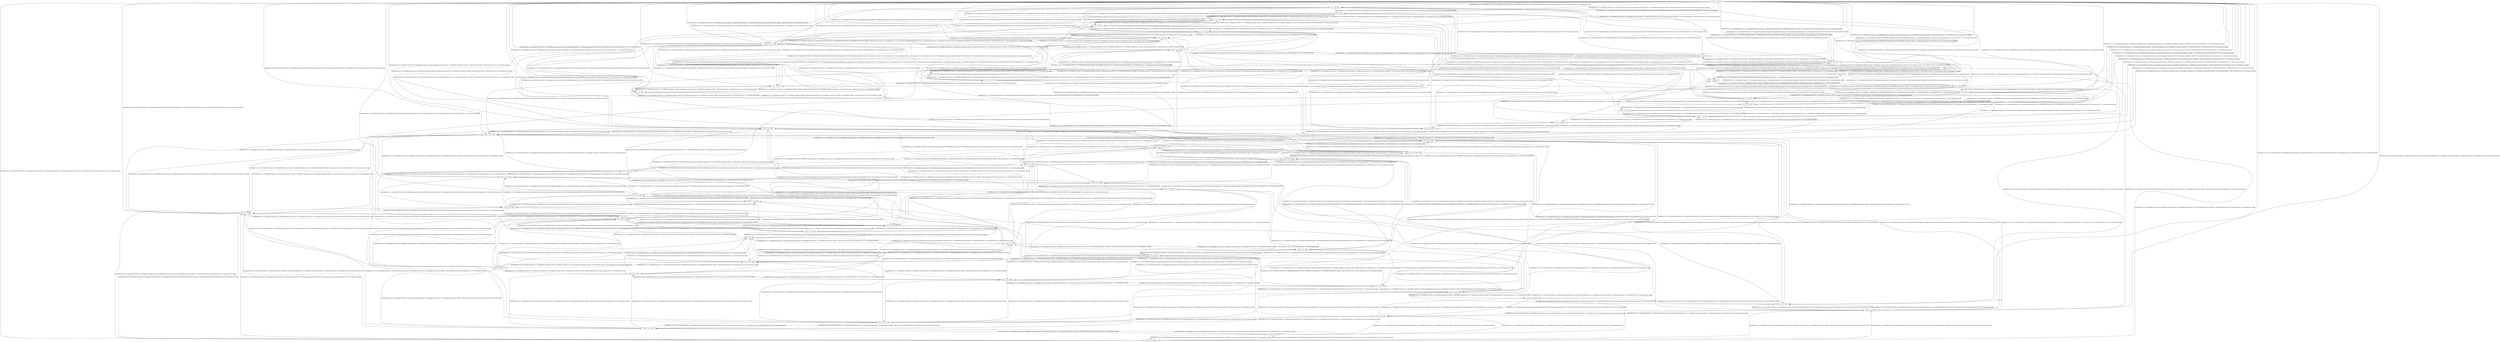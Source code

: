 digraph G {
	s0 [label="0: 36, 1, acc=<[]>"]
	s1 [label="1: 0, 1, acc=<[]>"]
	s2 [label="2: 1, 1, acc=<[]>"]
	s3 [label="3: 2, 1, acc=<[]>"]
	s4 [label="4: 3, 1, acc=<[]>"]
	s5 [label="5: 4, 1, acc=<[]>"]
	s6 [label="6: 5, 1, acc=<[]>"]
	s7 [label="7: 6, 1, acc=<[]>"]
	s8 [label="8: 7, 1, acc=<[]>"]
	s9 [label="9: 8, 1, acc=<[]>"]
	s10 [label="10: 9, 1, acc=<[]>"]
	s11 [label="11: 10, 1, acc=<[]>"]
	s12 [label="12: 11, 1, acc=<[]>"]
	s13 [label="13: 12, 1, acc=<[]>"]
	s14 [label="14: 13, 0, acc=<[0]>"]
	s15 [label="15: 14, 1, acc=<[]>"]
	s16 [label="16: 15, 0, acc=<[0]>"]
	s17 [label="17: 16, 1, acc=<[]>"]
	s18 [label="18: 17, 0, acc=<[0]>"]
	s19 [label="19: 18, 1, acc=<[]>"]
	s20 [label="20: 19, 1, acc=<[]>"]
	s21 [label="21: 20, 0, acc=<[0]>"]
	s22 [label="22: 21, 1, acc=<[]>"]
	s23 [label="23: 22, 1, acc=<[]>"]
	s24 [label="24: 23, 1, acc=<[]>"]
	s25 [label="25: 24, 0, acc=<[0]>"]
	s26 [label="26: 25, 1, acc=<[]>"]
	s27 [label="27: 26, 0, acc=<[0]>"]
	s28 [label="28: 27, 1, acc=<[]>"]
	s29 [label="29: 28, 1, acc=<[]>"]
	s30 [label="30: 29, 1, acc=<[]>"]
	s31 [label="31: 30, 1, acc=<[]>"]
	s32 [label="32: 31, 1, acc=<[]>"]
	s33 [label="33: 32, 0, acc=<[0]>"]
	s34 [label="34: 33, 1, acc=<[]>"]
	s35 [label="35: 34, 0, acc=<[0]>"]
	s36 [label="36: 35, 0, acc=<[0]>"]
	s53 [label="53: 16, 0, acc=<[0]>"]
	s54 [label="54: 29, 0, acc=<[0]>"]
	s63 [label="63: 18, 0, acc=<[0]>"]
	s42 [label="42: 28, 0, acc=<[0]>"]
	s50 [label="50: 31, 0, acc=<[0]>"]
	s61 [label="61: 4, 0, acc=<[0]>"]
	s40 [label="40: 30, 0, acc=<[0]>"]
	s52 [label="52: 33, 0, acc=<[0]>"]
	s62 [label="62: 10, 0, acc=<[0]>"]
	s38 [label="38: 11, 0, acc=<[0]>"]
	s55 [label="55: 6, 0, acc=<[0]>"]
	s48 [label="48: 7, 0, acc=<[0]>"]
	s60 [label="60: 9, 0, acc=<[0]>"]
	s46 [label="46: 1, 0, acc=<[0]>"]
	s59 [label="59: 3, 0, acc=<[0]>"]
	s44 [label="44: 27, 0, acc=<[0]>"]
	s58 [label="58: 22, 0, acc=<[0]>"]
	s43 [label="43: 21, 0, acc=<[0]>"]
	s57 [label="57: 5, 0, acc=<[0]>"]
	s41 [label="41: 19, 0, acc=<[0]>"]
	s56 [label="56: 0, 0, acc=<[0]>"]
	s39 [label="39: 2, 0, acc=<[0]>"]
	s45 [label="45: 23, 0, acc=<[0]>"]
	s49 [label="49: 14, 0, acc=<[0]>"]
	s37 [label="37: 8, 0, acc=<[0]>"]
	s47 [label="47: 25, 0, acc=<[0]>"]
	s51 [label="51: 12, 0, acc=<[0]>"]
	s0 -> s1 [label="!MeetingRoom.AC.on & !MeetingRoom.Window.on & !MeetingRoom.temperature.high & !MeetingRoom.temperature.low & MeetingRoom.temperature.middle & !Outer.temperature.high & !Outer.temperature.low & Outer.temperature.middle"]
	s0 -> s2 [label="MeetingRoom.AC.on & !MeetingRoom.Window.on & !MeetingRoom.temperature.high & MeetingRoom.temperature.low & !MeetingRoom.temperature.middle & !Outer.temperature.high & !Outer.temperature.low & Outer.temperature.middle"]
	s0 -> s3 [label="!MeetingRoom.AC.on & MeetingRoom.Window.on & !MeetingRoom.temperature.high & !MeetingRoom.temperature.low & MeetingRoom.temperature.middle & !Outer.temperature.high & !Outer.temperature.low & Outer.temperature.middle"]
	s0 -> s4 [label="!MeetingRoom.AC.on & !MeetingRoom.Window.on & !MeetingRoom.temperature.high & MeetingRoom.temperature.low & !MeetingRoom.temperature.middle & !Outer.temperature.high & !Outer.temperature.low & Outer.temperature.middle"]
	s0 -> s5 [label="!MeetingRoom.AC.on & !MeetingRoom.Window.on & MeetingRoom.temperature.high & !MeetingRoom.temperature.low & !MeetingRoom.temperature.middle & !Outer.temperature.high & !Outer.temperature.low & Outer.temperature.middle"]
	s0 -> s6 [label="!MeetingRoom.AC.on & !MeetingRoom.Window.on & !MeetingRoom.temperature.high & !MeetingRoom.temperature.low & MeetingRoom.temperature.middle & !Outer.temperature.high & Outer.temperature.low & !Outer.temperature.middle"]
	s0 -> s7 [label="!MeetingRoom.AC.on & !MeetingRoom.Window.on & !MeetingRoom.temperature.high & !MeetingRoom.temperature.low & MeetingRoom.temperature.middle & Outer.temperature.high & !Outer.temperature.low & !Outer.temperature.middle"]
	s0 -> s8 [label="MeetingRoom.AC.on & !MeetingRoom.Window.on & !MeetingRoom.temperature.high & MeetingRoom.temperature.low & !MeetingRoom.temperature.middle & Outer.temperature.high & !Outer.temperature.low & !Outer.temperature.middle"]
	s0 -> s9 [label="!MeetingRoom.AC.on & MeetingRoom.Window.on & !MeetingRoom.temperature.high & !MeetingRoom.temperature.low & MeetingRoom.temperature.middle & Outer.temperature.high & !Outer.temperature.low & !Outer.temperature.middle"]
	s0 -> s10 [label="!MeetingRoom.AC.on & !MeetingRoom.Window.on & !MeetingRoom.temperature.high & MeetingRoom.temperature.low & !MeetingRoom.temperature.middle & Outer.temperature.high & !Outer.temperature.low & !Outer.temperature.middle"]
	s0 -> s11 [label="!MeetingRoom.AC.on & !MeetingRoom.Window.on & MeetingRoom.temperature.high & !MeetingRoom.temperature.low & !MeetingRoom.temperature.middle & Outer.temperature.high & !Outer.temperature.low & !Outer.temperature.middle"]
	s0 -> s12 [label="MeetingRoom.AC.on & !MeetingRoom.Window.on & !MeetingRoom.temperature.high & !MeetingRoom.temperature.low & MeetingRoom.temperature.middle & Outer.temperature.high & !Outer.temperature.low & !Outer.temperature.middle"]
	s0 -> s13 [label="!MeetingRoom.AC.on & MeetingRoom.Window.on & MeetingRoom.temperature.high & !MeetingRoom.temperature.low & !MeetingRoom.temperature.middle & Outer.temperature.high & !Outer.temperature.low & !Outer.temperature.middle"]
	s0 -> s14 [label="MeetingRoom.AC.on & MeetingRoom.Window.on & !MeetingRoom.temperature.high & !MeetingRoom.temperature.low & MeetingRoom.temperature.middle & Outer.temperature.high & !Outer.temperature.low & !Outer.temperature.middle"]
	s0 -> s15 [label="!MeetingRoom.AC.on & MeetingRoom.Window.on & MeetingRoom.temperature.high & !MeetingRoom.temperature.low & !MeetingRoom.temperature.middle & !Outer.temperature.high & !Outer.temperature.low & Outer.temperature.middle"]
	s0 -> s16 [label="MeetingRoom.AC.on & MeetingRoom.Window.on & !MeetingRoom.temperature.high & !MeetingRoom.temperature.low & MeetingRoom.temperature.middle & !Outer.temperature.high & !Outer.temperature.low & Outer.temperature.middle"]
	s0 -> s17 [label="!MeetingRoom.AC.on & MeetingRoom.Window.on & MeetingRoom.temperature.high & !MeetingRoom.temperature.low & !MeetingRoom.temperature.middle & !Outer.temperature.high & Outer.temperature.low & !Outer.temperature.middle"]
	s0 -> s18 [label="MeetingRoom.AC.on & MeetingRoom.Window.on & !MeetingRoom.temperature.high & !MeetingRoom.temperature.low & MeetingRoom.temperature.middle & !Outer.temperature.high & Outer.temperature.low & !Outer.temperature.middle"]
	s0 -> s19 [label="!MeetingRoom.AC.on & !MeetingRoom.Window.on & MeetingRoom.temperature.high & !MeetingRoom.temperature.low & !MeetingRoom.temperature.middle & !Outer.temperature.high & Outer.temperature.low & !Outer.temperature.middle"]
	s0 -> s20 [label="!MeetingRoom.AC.on & MeetingRoom.Window.on & !MeetingRoom.temperature.high & !MeetingRoom.temperature.low & MeetingRoom.temperature.middle & !Outer.temperature.high & Outer.temperature.low & !Outer.temperature.middle"]
	s0 -> s21 [label="MeetingRoom.AC.on & MeetingRoom.Window.on & !MeetingRoom.temperature.high & MeetingRoom.temperature.low & !MeetingRoom.temperature.middle & !Outer.temperature.high & Outer.temperature.low & !Outer.temperature.middle"]
	s0 -> s22 [label="!MeetingRoom.AC.on & MeetingRoom.Window.on & !MeetingRoom.temperature.high & MeetingRoom.temperature.low & !MeetingRoom.temperature.middle & !Outer.temperature.high & Outer.temperature.low & !Outer.temperature.middle"]
	s0 -> s23 [label="!MeetingRoom.AC.on & !MeetingRoom.Window.on & !MeetingRoom.temperature.high & MeetingRoom.temperature.low & !MeetingRoom.temperature.middle & !Outer.temperature.high & Outer.temperature.low & !Outer.temperature.middle"]
	s0 -> s24 [label="!MeetingRoom.AC.on & MeetingRoom.Window.on & !MeetingRoom.temperature.high & MeetingRoom.temperature.low & !MeetingRoom.temperature.middle & !Outer.temperature.high & !Outer.temperature.low & Outer.temperature.middle"]
	s0 -> s25 [label="MeetingRoom.AC.on & MeetingRoom.Window.on & !MeetingRoom.temperature.high & MeetingRoom.temperature.low & !MeetingRoom.temperature.middle & !Outer.temperature.high & !Outer.temperature.low & Outer.temperature.middle"]
	s0 -> s26 [label="!MeetingRoom.AC.on & MeetingRoom.Window.on & !MeetingRoom.temperature.high & MeetingRoom.temperature.low & !MeetingRoom.temperature.middle & Outer.temperature.high & !Outer.temperature.low & !Outer.temperature.middle"]
	s0 -> s27 [label="MeetingRoom.AC.on & MeetingRoom.Window.on & !MeetingRoom.temperature.high & MeetingRoom.temperature.low & !MeetingRoom.temperature.middle & Outer.temperature.high & !Outer.temperature.low & !Outer.temperature.middle"]
	s0 -> s28 [label="MeetingRoom.AC.on & !MeetingRoom.Window.on & !MeetingRoom.temperature.high & MeetingRoom.temperature.low & !MeetingRoom.temperature.middle & !Outer.temperature.high & Outer.temperature.low & !Outer.temperature.middle"]
	s0 -> s29 [label="MeetingRoom.AC.on & !MeetingRoom.Window.on & !MeetingRoom.temperature.high & !MeetingRoom.temperature.low & MeetingRoom.temperature.middle & !Outer.temperature.high & Outer.temperature.low & !Outer.temperature.middle"]
	s0 -> s30 [label="MeetingRoom.AC.on & !MeetingRoom.Window.on & MeetingRoom.temperature.high & !MeetingRoom.temperature.low & !MeetingRoom.temperature.middle & !Outer.temperature.high & Outer.temperature.low & !Outer.temperature.middle"]
	s0 -> s31 [label="MeetingRoom.AC.on & !MeetingRoom.Window.on & !MeetingRoom.temperature.high & !MeetingRoom.temperature.low & MeetingRoom.temperature.middle & !Outer.temperature.high & !Outer.temperature.low & Outer.temperature.middle"]
	s0 -> s32 [label="MeetingRoom.AC.on & !MeetingRoom.Window.on & MeetingRoom.temperature.high & !MeetingRoom.temperature.low & !MeetingRoom.temperature.middle & !Outer.temperature.high & !Outer.temperature.low & Outer.temperature.middle"]
	s0 -> s33 [label="MeetingRoom.AC.on & MeetingRoom.Window.on & MeetingRoom.temperature.high & !MeetingRoom.temperature.low & !MeetingRoom.temperature.middle & !Outer.temperature.high & !Outer.temperature.low & Outer.temperature.middle"]
	s0 -> s34 [label="MeetingRoom.AC.on & !MeetingRoom.Window.on & MeetingRoom.temperature.high & !MeetingRoom.temperature.low & !MeetingRoom.temperature.middle & Outer.temperature.high & !Outer.temperature.low & !Outer.temperature.middle"]
	s0 -> s35 [label="MeetingRoom.AC.on & MeetingRoom.Window.on & MeetingRoom.temperature.high & !MeetingRoom.temperature.low & !MeetingRoom.temperature.middle & Outer.temperature.high & !Outer.temperature.low & !Outer.temperature.middle"]
	s0 -> s36 [label="MeetingRoom.AC.on & MeetingRoom.Window.on & MeetingRoom.temperature.high & !MeetingRoom.temperature.low & !MeetingRoom.temperature.middle & !Outer.temperature.high & Outer.temperature.low & !Outer.temperature.middle"]
	s36 -> s53 [label="!MeetingRoom.AC.on & MeetingRoom.Window.on & MeetingRoom.temperature.high & !MeetingRoom.temperature.low & !MeetingRoom.temperature.middle & !Outer.temperature.high & Outer.temperature.low & !Outer.temperature.middle"]
	s36 -> s54 [label="MeetingRoom.AC.on & !MeetingRoom.Window.on & MeetingRoom.temperature.high & !MeetingRoom.temperature.low & !MeetingRoom.temperature.middle & !Outer.temperature.high & Outer.temperature.low & !Outer.temperature.middle"]
	s36 -> s18 [label="MeetingRoom.AC.on & MeetingRoom.Window.on & !MeetingRoom.temperature.high & !MeetingRoom.temperature.low & MeetingRoom.temperature.middle & !Outer.temperature.high & Outer.temperature.low & !Outer.temperature.middle"]
	s36 -> s33 [label="MeetingRoom.AC.on & MeetingRoom.Window.on & MeetingRoom.temperature.high & !MeetingRoom.temperature.low & !MeetingRoom.temperature.middle & !Outer.temperature.high & !Outer.temperature.low & Outer.temperature.middle"]
	s54 -> s63 [label="!MeetingRoom.AC.on & !MeetingRoom.Window.on & MeetingRoom.temperature.high & !MeetingRoom.temperature.low & !MeetingRoom.temperature.middle & !Outer.temperature.high & Outer.temperature.low & !Outer.temperature.middle"]
	s54 -> s36 [label="MeetingRoom.AC.on & MeetingRoom.Window.on & MeetingRoom.temperature.high & !MeetingRoom.temperature.low & !MeetingRoom.temperature.middle & !Outer.temperature.high & Outer.temperature.low & !Outer.temperature.middle"]
	s54 -> s42 [label="MeetingRoom.AC.on & !MeetingRoom.Window.on & !MeetingRoom.temperature.high & !MeetingRoom.temperature.low & MeetingRoom.temperature.middle & !Outer.temperature.high & Outer.temperature.low & !Outer.temperature.middle"]
	s54 -> s50 [label="MeetingRoom.AC.on & !MeetingRoom.Window.on & MeetingRoom.temperature.high & !MeetingRoom.temperature.low & !MeetingRoom.temperature.middle & !Outer.temperature.high & !Outer.temperature.low & Outer.temperature.middle"]
	s50 -> s61 [label="!MeetingRoom.AC.on & !MeetingRoom.Window.on & MeetingRoom.temperature.high & !MeetingRoom.temperature.low & !MeetingRoom.temperature.middle & !Outer.temperature.high & !Outer.temperature.low & Outer.temperature.middle"]
	s50 -> s33 [label="MeetingRoom.AC.on & MeetingRoom.Window.on & MeetingRoom.temperature.high & !MeetingRoom.temperature.low & !MeetingRoom.temperature.middle & !Outer.temperature.high & !Outer.temperature.low & Outer.temperature.middle"]
	s50 -> s40 [label="MeetingRoom.AC.on & !MeetingRoom.Window.on & !MeetingRoom.temperature.high & !MeetingRoom.temperature.low & MeetingRoom.temperature.middle & !Outer.temperature.high & !Outer.temperature.low & Outer.temperature.middle"]
	s50 -> s54 [label="MeetingRoom.AC.on & !MeetingRoom.Window.on & MeetingRoom.temperature.high & !MeetingRoom.temperature.low & !MeetingRoom.temperature.middle & !Outer.temperature.high & Outer.temperature.low & !Outer.temperature.middle"]
	s50 -> s52 [label="MeetingRoom.AC.on & !MeetingRoom.Window.on & MeetingRoom.temperature.high & !MeetingRoom.temperature.low & !MeetingRoom.temperature.middle & Outer.temperature.high & !Outer.temperature.low & !Outer.temperature.middle"]
	s52 -> s62 [label="!MeetingRoom.AC.on & !MeetingRoom.Window.on & MeetingRoom.temperature.high & !MeetingRoom.temperature.low & !MeetingRoom.temperature.middle & Outer.temperature.high & !Outer.temperature.low & !Outer.temperature.middle"]
	s52 -> s35 [label="MeetingRoom.AC.on & MeetingRoom.Window.on & MeetingRoom.temperature.high & !MeetingRoom.temperature.low & !MeetingRoom.temperature.middle & Outer.temperature.high & !Outer.temperature.low & !Outer.temperature.middle"]
	s52 -> s38 [label="MeetingRoom.AC.on & !MeetingRoom.Window.on & !MeetingRoom.temperature.high & !MeetingRoom.temperature.low & MeetingRoom.temperature.middle & Outer.temperature.high & !Outer.temperature.low & !Outer.temperature.middle"]
	s52 -> s50 [label="MeetingRoom.AC.on & !MeetingRoom.Window.on & MeetingRoom.temperature.high & !MeetingRoom.temperature.low & !MeetingRoom.temperature.middle & !Outer.temperature.high & !Outer.temperature.low & Outer.temperature.middle"]
	s38 -> s55 [label="!MeetingRoom.AC.on & !MeetingRoom.Window.on & !MeetingRoom.temperature.high & !MeetingRoom.temperature.low & MeetingRoom.temperature.middle & Outer.temperature.high & !Outer.temperature.low & !Outer.temperature.middle"]
	s38 -> s14 [label="MeetingRoom.AC.on & MeetingRoom.Window.on & !MeetingRoom.temperature.high & !MeetingRoom.temperature.low & MeetingRoom.temperature.middle & Outer.temperature.high & !Outer.temperature.low & !Outer.temperature.middle"]
	s38 -> s48 [label="MeetingRoom.AC.on & !MeetingRoom.Window.on & !MeetingRoom.temperature.high & MeetingRoom.temperature.low & !MeetingRoom.temperature.middle & Outer.temperature.high & !Outer.temperature.low & !Outer.temperature.middle"]
	s38 -> s52 [label="MeetingRoom.AC.on & !MeetingRoom.Window.on & MeetingRoom.temperature.high & !MeetingRoom.temperature.low & !MeetingRoom.temperature.middle & Outer.temperature.high & !Outer.temperature.low & !Outer.temperature.middle"]
	s38 -> s40 [label="MeetingRoom.AC.on & !MeetingRoom.Window.on & !MeetingRoom.temperature.high & !MeetingRoom.temperature.low & MeetingRoom.temperature.middle & !Outer.temperature.high & !Outer.temperature.low & Outer.temperature.middle"]
	s48 -> s60 [label="!MeetingRoom.AC.on & !MeetingRoom.Window.on & !MeetingRoom.temperature.high & MeetingRoom.temperature.low & !MeetingRoom.temperature.middle & Outer.temperature.high & !Outer.temperature.low & !Outer.temperature.middle"]
	s48 -> s27 [label="MeetingRoom.AC.on & MeetingRoom.Window.on & !MeetingRoom.temperature.high & MeetingRoom.temperature.low & !MeetingRoom.temperature.middle & Outer.temperature.high & !Outer.temperature.low & !Outer.temperature.middle"]
	s48 -> s38 [label="MeetingRoom.AC.on & !MeetingRoom.Window.on & !MeetingRoom.temperature.high & !MeetingRoom.temperature.low & MeetingRoom.temperature.middle & Outer.temperature.high & !Outer.temperature.low & !Outer.temperature.middle"]
	s48 -> s46 [label="MeetingRoom.AC.on & !MeetingRoom.Window.on & !MeetingRoom.temperature.high & MeetingRoom.temperature.low & !MeetingRoom.temperature.middle & !Outer.temperature.high & !Outer.temperature.low & Outer.temperature.middle"]
	s46 -> s59 [label="!MeetingRoom.AC.on & !MeetingRoom.Window.on & !MeetingRoom.temperature.high & MeetingRoom.temperature.low & !MeetingRoom.temperature.middle & !Outer.temperature.high & !Outer.temperature.low & Outer.temperature.middle"]
	s46 -> s25 [label="MeetingRoom.AC.on & MeetingRoom.Window.on & !MeetingRoom.temperature.high & MeetingRoom.temperature.low & !MeetingRoom.temperature.middle & !Outer.temperature.high & !Outer.temperature.low & Outer.temperature.middle"]
	s46 -> s40 [label="MeetingRoom.AC.on & !MeetingRoom.Window.on & !MeetingRoom.temperature.high & !MeetingRoom.temperature.low & MeetingRoom.temperature.middle & !Outer.temperature.high & !Outer.temperature.low & Outer.temperature.middle"]
	s46 -> s44 [label="MeetingRoom.AC.on & !MeetingRoom.Window.on & !MeetingRoom.temperature.high & MeetingRoom.temperature.low & !MeetingRoom.temperature.middle & !Outer.temperature.high & Outer.temperature.low & !Outer.temperature.middle"]
	s46 -> s48 [label="MeetingRoom.AC.on & !MeetingRoom.Window.on & !MeetingRoom.temperature.high & MeetingRoom.temperature.low & !MeetingRoom.temperature.middle & Outer.temperature.high & !Outer.temperature.low & !Outer.temperature.middle"]
	s44 -> s58 [label="!MeetingRoom.AC.on & !MeetingRoom.Window.on & !MeetingRoom.temperature.high & MeetingRoom.temperature.low & !MeetingRoom.temperature.middle & !Outer.temperature.high & Outer.temperature.low & !Outer.temperature.middle"]
	s44 -> s21 [label="MeetingRoom.AC.on & MeetingRoom.Window.on & !MeetingRoom.temperature.high & MeetingRoom.temperature.low & !MeetingRoom.temperature.middle & !Outer.temperature.high & Outer.temperature.low & !Outer.temperature.middle"]
	s44 -> s42 [label="MeetingRoom.AC.on & !MeetingRoom.Window.on & !MeetingRoom.temperature.high & !MeetingRoom.temperature.low & MeetingRoom.temperature.middle & !Outer.temperature.high & Outer.temperature.low & !Outer.temperature.middle"]
	s44 -> s46 [label="MeetingRoom.AC.on & !MeetingRoom.Window.on & !MeetingRoom.temperature.high & MeetingRoom.temperature.low & !MeetingRoom.temperature.middle & !Outer.temperature.high & !Outer.temperature.low & Outer.temperature.middle"]
	s58 -> s44 [label="MeetingRoom.AC.on & !MeetingRoom.Window.on & !MeetingRoom.temperature.high & MeetingRoom.temperature.low & !MeetingRoom.temperature.middle & !Outer.temperature.high & Outer.temperature.low & !Outer.temperature.middle"]
	s58 -> s43 [label="!MeetingRoom.AC.on & MeetingRoom.Window.on & !MeetingRoom.temperature.high & MeetingRoom.temperature.low & !MeetingRoom.temperature.middle & !Outer.temperature.high & Outer.temperature.low & !Outer.temperature.middle"]
	s58 -> s57 [label="!MeetingRoom.AC.on & !MeetingRoom.Window.on & !MeetingRoom.temperature.high & !MeetingRoom.temperature.low & MeetingRoom.temperature.middle & !Outer.temperature.high & Outer.temperature.low & !Outer.temperature.middle"]
	s58 -> s59 [label="!MeetingRoom.AC.on & !MeetingRoom.Window.on & !MeetingRoom.temperature.high & MeetingRoom.temperature.low & !MeetingRoom.temperature.middle & !Outer.temperature.high & !Outer.temperature.low & Outer.temperature.middle"]
	s57 -> s44 [label="MeetingRoom.AC.on & !MeetingRoom.Window.on & !MeetingRoom.temperature.high & MeetingRoom.temperature.low & !MeetingRoom.temperature.middle & !Outer.temperature.high & Outer.temperature.low & !Outer.temperature.middle"]
	s57 -> s41 [label="!MeetingRoom.AC.on & MeetingRoom.Window.on & !MeetingRoom.temperature.high & !MeetingRoom.temperature.low & MeetingRoom.temperature.middle & !Outer.temperature.high & Outer.temperature.low & !Outer.temperature.middle"]
	s57 -> s58 [label="!MeetingRoom.AC.on & !MeetingRoom.Window.on & !MeetingRoom.temperature.high & MeetingRoom.temperature.low & !MeetingRoom.temperature.middle & !Outer.temperature.high & Outer.temperature.low & !Outer.temperature.middle"]
	s57 -> s63 [label="!MeetingRoom.AC.on & !MeetingRoom.Window.on & MeetingRoom.temperature.high & !MeetingRoom.temperature.low & !MeetingRoom.temperature.middle & !Outer.temperature.high & Outer.temperature.low & !Outer.temperature.middle"]
	s57 -> s56 [label="!MeetingRoom.AC.on & !MeetingRoom.Window.on & !MeetingRoom.temperature.high & !MeetingRoom.temperature.low & MeetingRoom.temperature.middle & !Outer.temperature.high & !Outer.temperature.low & Outer.temperature.middle"]
	s56 -> s46 [label="MeetingRoom.AC.on & !MeetingRoom.Window.on & !MeetingRoom.temperature.high & MeetingRoom.temperature.low & !MeetingRoom.temperature.middle & !Outer.temperature.high & !Outer.temperature.low & Outer.temperature.middle"]
	s56 -> s39 [label="!MeetingRoom.AC.on & MeetingRoom.Window.on & !MeetingRoom.temperature.high & !MeetingRoom.temperature.low & MeetingRoom.temperature.middle & !Outer.temperature.high & !Outer.temperature.low & Outer.temperature.middle"]
	s56 -> s59 [label="!MeetingRoom.AC.on & !MeetingRoom.Window.on & !MeetingRoom.temperature.high & MeetingRoom.temperature.low & !MeetingRoom.temperature.middle & !Outer.temperature.high & !Outer.temperature.low & Outer.temperature.middle"]
	s56 -> s61 [label="!MeetingRoom.AC.on & !MeetingRoom.Window.on & MeetingRoom.temperature.high & !MeetingRoom.temperature.low & !MeetingRoom.temperature.middle & !Outer.temperature.high & !Outer.temperature.low & Outer.temperature.middle"]
	s56 -> s57 [label="!MeetingRoom.AC.on & !MeetingRoom.Window.on & !MeetingRoom.temperature.high & !MeetingRoom.temperature.low & MeetingRoom.temperature.middle & !Outer.temperature.high & Outer.temperature.low & !Outer.temperature.middle"]
	s56 -> s55 [label="!MeetingRoom.AC.on & !MeetingRoom.Window.on & !MeetingRoom.temperature.high & !MeetingRoom.temperature.low & MeetingRoom.temperature.middle & Outer.temperature.high & !Outer.temperature.low & !Outer.temperature.middle"]
	s39 -> s25 [label="MeetingRoom.AC.on & MeetingRoom.Window.on & !MeetingRoom.temperature.high & MeetingRoom.temperature.low & !MeetingRoom.temperature.middle & !Outer.temperature.high & !Outer.temperature.low & Outer.temperature.middle"]
	s39 -> s56 [label="!MeetingRoom.AC.on & !MeetingRoom.Window.on & !MeetingRoom.temperature.high & !MeetingRoom.temperature.low & MeetingRoom.temperature.middle & !Outer.temperature.high & !Outer.temperature.low & Outer.temperature.middle"]
	s39 -> s45 [label="!MeetingRoom.AC.on & MeetingRoom.Window.on & !MeetingRoom.temperature.high & MeetingRoom.temperature.low & !MeetingRoom.temperature.middle & !Outer.temperature.high & !Outer.temperature.low & Outer.temperature.middle"]
	s39 -> s49 [label="!MeetingRoom.AC.on & MeetingRoom.Window.on & MeetingRoom.temperature.high & !MeetingRoom.temperature.low & !MeetingRoom.temperature.middle & !Outer.temperature.high & !Outer.temperature.low & Outer.temperature.middle"]
	s39 -> s41 [label="!MeetingRoom.AC.on & MeetingRoom.Window.on & !MeetingRoom.temperature.high & !MeetingRoom.temperature.low & MeetingRoom.temperature.middle & !Outer.temperature.high & Outer.temperature.low & !Outer.temperature.middle"]
	s39 -> s37 [label="!MeetingRoom.AC.on & MeetingRoom.Window.on & !MeetingRoom.temperature.high & !MeetingRoom.temperature.low & MeetingRoom.temperature.middle & Outer.temperature.high & !Outer.temperature.low & !Outer.temperature.middle"]
	s37 -> s27 [label="MeetingRoom.AC.on & MeetingRoom.Window.on & !MeetingRoom.temperature.high & MeetingRoom.temperature.low & !MeetingRoom.temperature.middle & Outer.temperature.high & !Outer.temperature.low & !Outer.temperature.middle"]
	s37 -> s55 [label="!MeetingRoom.AC.on & !MeetingRoom.Window.on & !MeetingRoom.temperature.high & !MeetingRoom.temperature.low & MeetingRoom.temperature.middle & Outer.temperature.high & !Outer.temperature.low & !Outer.temperature.middle"]
	s37 -> s47 [label="!MeetingRoom.AC.on & MeetingRoom.Window.on & !MeetingRoom.temperature.high & MeetingRoom.temperature.low & !MeetingRoom.temperature.middle & Outer.temperature.high & !Outer.temperature.low & !Outer.temperature.middle"]
	s37 -> s51 [label="!MeetingRoom.AC.on & MeetingRoom.Window.on & MeetingRoom.temperature.high & !MeetingRoom.temperature.low & !MeetingRoom.temperature.middle & Outer.temperature.high & !Outer.temperature.low & !Outer.temperature.middle"]
	s37 -> s39 [label="!MeetingRoom.AC.on & MeetingRoom.Window.on & !MeetingRoom.temperature.high & !MeetingRoom.temperature.low & MeetingRoom.temperature.middle & !Outer.temperature.high & !Outer.temperature.low & Outer.temperature.middle"]
	s51 -> s14 [label="MeetingRoom.AC.on & MeetingRoom.Window.on & !MeetingRoom.temperature.high & !MeetingRoom.temperature.low & MeetingRoom.temperature.middle & Outer.temperature.high & !Outer.temperature.low & !Outer.temperature.middle"]
	s51 -> s62 [label="!MeetingRoom.AC.on & !MeetingRoom.Window.on & MeetingRoom.temperature.high & !MeetingRoom.temperature.low & !MeetingRoom.temperature.middle & Outer.temperature.high & !Outer.temperature.low & !Outer.temperature.middle"]
	s51 -> s37 [label="!MeetingRoom.AC.on & MeetingRoom.Window.on & !MeetingRoom.temperature.high & !MeetingRoom.temperature.low & MeetingRoom.temperature.middle & Outer.temperature.high & !Outer.temperature.low & !Outer.temperature.middle"]
	s51 -> s49 [label="!MeetingRoom.AC.on & MeetingRoom.Window.on & MeetingRoom.temperature.high & !MeetingRoom.temperature.low & !MeetingRoom.temperature.middle & !Outer.temperature.high & !Outer.temperature.low & Outer.temperature.middle"]
	s47 -> s27 [label="MeetingRoom.AC.on & MeetingRoom.Window.on & !MeetingRoom.temperature.high & MeetingRoom.temperature.low & !MeetingRoom.temperature.middle & Outer.temperature.high & !Outer.temperature.low & !Outer.temperature.middle"]
	s47 -> s60 [label="!MeetingRoom.AC.on & !MeetingRoom.Window.on & !MeetingRoom.temperature.high & MeetingRoom.temperature.low & !MeetingRoom.temperature.middle & Outer.temperature.high & !Outer.temperature.low & !Outer.temperature.middle"]
	s47 -> s37 [label="!MeetingRoom.AC.on & MeetingRoom.Window.on & !MeetingRoom.temperature.high & !MeetingRoom.temperature.low & MeetingRoom.temperature.middle & Outer.temperature.high & !Outer.temperature.low & !Outer.temperature.middle"]
	s47 -> s45 [label="!MeetingRoom.AC.on & MeetingRoom.Window.on & !MeetingRoom.temperature.high & MeetingRoom.temperature.low & !MeetingRoom.temperature.middle & !Outer.temperature.high & !Outer.temperature.low & Outer.temperature.middle"]
	s49 -> s16 [label="MeetingRoom.AC.on & MeetingRoom.Window.on & !MeetingRoom.temperature.high & !MeetingRoom.temperature.low & MeetingRoom.temperature.middle & !Outer.temperature.high & !Outer.temperature.low & Outer.temperature.middle"]
	s49 -> s61 [label="!MeetingRoom.AC.on & !MeetingRoom.Window.on & MeetingRoom.temperature.high & !MeetingRoom.temperature.low & !MeetingRoom.temperature.middle & !Outer.temperature.high & !Outer.temperature.low & Outer.temperature.middle"]
	s49 -> s39 [label="!MeetingRoom.AC.on & MeetingRoom.Window.on & !MeetingRoom.temperature.high & !MeetingRoom.temperature.low & MeetingRoom.temperature.middle & !Outer.temperature.high & !Outer.temperature.low & Outer.temperature.middle"]
	s49 -> s53 [label="!MeetingRoom.AC.on & MeetingRoom.Window.on & MeetingRoom.temperature.high & !MeetingRoom.temperature.low & !MeetingRoom.temperature.middle & !Outer.temperature.high & Outer.temperature.low & !Outer.temperature.middle"]
	s49 -> s51 [label="!MeetingRoom.AC.on & MeetingRoom.Window.on & MeetingRoom.temperature.high & !MeetingRoom.temperature.low & !MeetingRoom.temperature.middle & Outer.temperature.high & !Outer.temperature.low & !Outer.temperature.middle"]
	s45 -> s25 [label="MeetingRoom.AC.on & MeetingRoom.Window.on & !MeetingRoom.temperature.high & MeetingRoom.temperature.low & !MeetingRoom.temperature.middle & !Outer.temperature.high & !Outer.temperature.low & Outer.temperature.middle"]
	s45 -> s59 [label="!MeetingRoom.AC.on & !MeetingRoom.Window.on & !MeetingRoom.temperature.high & MeetingRoom.temperature.low & !MeetingRoom.temperature.middle & !Outer.temperature.high & !Outer.temperature.low & Outer.temperature.middle"]
	s45 -> s39 [label="!MeetingRoom.AC.on & MeetingRoom.Window.on & !MeetingRoom.temperature.high & !MeetingRoom.temperature.low & MeetingRoom.temperature.middle & !Outer.temperature.high & !Outer.temperature.low & Outer.temperature.middle"]
	s45 -> s43 [label="!MeetingRoom.AC.on & MeetingRoom.Window.on & !MeetingRoom.temperature.high & MeetingRoom.temperature.low & !MeetingRoom.temperature.middle & !Outer.temperature.high & Outer.temperature.low & !Outer.temperature.middle"]
	s45 -> s47 [label="!MeetingRoom.AC.on & MeetingRoom.Window.on & !MeetingRoom.temperature.high & MeetingRoom.temperature.low & !MeetingRoom.temperature.middle & Outer.temperature.high & !Outer.temperature.low & !Outer.temperature.middle"]
	s41 -> s21 [label="MeetingRoom.AC.on & MeetingRoom.Window.on & !MeetingRoom.temperature.high & MeetingRoom.temperature.low & !MeetingRoom.temperature.middle & !Outer.temperature.high & Outer.temperature.low & !Outer.temperature.middle"]
	s41 -> s57 [label="!MeetingRoom.AC.on & !MeetingRoom.Window.on & !MeetingRoom.temperature.high & !MeetingRoom.temperature.low & MeetingRoom.temperature.middle & !Outer.temperature.high & Outer.temperature.low & !Outer.temperature.middle"]
	s41 -> s43 [label="!MeetingRoom.AC.on & MeetingRoom.Window.on & !MeetingRoom.temperature.high & MeetingRoom.temperature.low & !MeetingRoom.temperature.middle & !Outer.temperature.high & Outer.temperature.low & !Outer.temperature.middle"]
	s41 -> s53 [label="!MeetingRoom.AC.on & MeetingRoom.Window.on & MeetingRoom.temperature.high & !MeetingRoom.temperature.low & !MeetingRoom.temperature.middle & !Outer.temperature.high & Outer.temperature.low & !Outer.temperature.middle"]
	s41 -> s39 [label="!MeetingRoom.AC.on & MeetingRoom.Window.on & !MeetingRoom.temperature.high & !MeetingRoom.temperature.low & MeetingRoom.temperature.middle & !Outer.temperature.high & !Outer.temperature.low & Outer.temperature.middle"]
	s43 -> s21 [label="MeetingRoom.AC.on & MeetingRoom.Window.on & !MeetingRoom.temperature.high & MeetingRoom.temperature.low & !MeetingRoom.temperature.middle & !Outer.temperature.high & Outer.temperature.low & !Outer.temperature.middle"]
	s43 -> s58 [label="!MeetingRoom.AC.on & !MeetingRoom.Window.on & !MeetingRoom.temperature.high & MeetingRoom.temperature.low & !MeetingRoom.temperature.middle & !Outer.temperature.high & Outer.temperature.low & !Outer.temperature.middle"]
	s43 -> s41 [label="!MeetingRoom.AC.on & MeetingRoom.Window.on & !MeetingRoom.temperature.high & !MeetingRoom.temperature.low & MeetingRoom.temperature.middle & !Outer.temperature.high & Outer.temperature.low & !Outer.temperature.middle"]
	s43 -> s45 [label="!MeetingRoom.AC.on & MeetingRoom.Window.on & !MeetingRoom.temperature.high & MeetingRoom.temperature.low & !MeetingRoom.temperature.middle & !Outer.temperature.high & !Outer.temperature.low & Outer.temperature.middle"]
	s59 -> s46 [label="MeetingRoom.AC.on & !MeetingRoom.Window.on & !MeetingRoom.temperature.high & MeetingRoom.temperature.low & !MeetingRoom.temperature.middle & !Outer.temperature.high & !Outer.temperature.low & Outer.temperature.middle"]
	s59 -> s45 [label="!MeetingRoom.AC.on & MeetingRoom.Window.on & !MeetingRoom.temperature.high & MeetingRoom.temperature.low & !MeetingRoom.temperature.middle & !Outer.temperature.high & !Outer.temperature.low & Outer.temperature.middle"]
	s59 -> s56 [label="!MeetingRoom.AC.on & !MeetingRoom.Window.on & !MeetingRoom.temperature.high & !MeetingRoom.temperature.low & MeetingRoom.temperature.middle & !Outer.temperature.high & !Outer.temperature.low & Outer.temperature.middle"]
	s59 -> s58 [label="!MeetingRoom.AC.on & !MeetingRoom.Window.on & !MeetingRoom.temperature.high & MeetingRoom.temperature.low & !MeetingRoom.temperature.middle & !Outer.temperature.high & Outer.temperature.low & !Outer.temperature.middle"]
	s59 -> s60 [label="!MeetingRoom.AC.on & !MeetingRoom.Window.on & !MeetingRoom.temperature.high & MeetingRoom.temperature.low & !MeetingRoom.temperature.middle & Outer.temperature.high & !Outer.temperature.low & !Outer.temperature.middle"]
	s60 -> s48 [label="MeetingRoom.AC.on & !MeetingRoom.Window.on & !MeetingRoom.temperature.high & MeetingRoom.temperature.low & !MeetingRoom.temperature.middle & Outer.temperature.high & !Outer.temperature.low & !Outer.temperature.middle"]
	s60 -> s47 [label="!MeetingRoom.AC.on & MeetingRoom.Window.on & !MeetingRoom.temperature.high & MeetingRoom.temperature.low & !MeetingRoom.temperature.middle & Outer.temperature.high & !Outer.temperature.low & !Outer.temperature.middle"]
	s60 -> s55 [label="!MeetingRoom.AC.on & !MeetingRoom.Window.on & !MeetingRoom.temperature.high & !MeetingRoom.temperature.low & MeetingRoom.temperature.middle & Outer.temperature.high & !Outer.temperature.low & !Outer.temperature.middle"]
	s60 -> s59 [label="!MeetingRoom.AC.on & !MeetingRoom.Window.on & !MeetingRoom.temperature.high & MeetingRoom.temperature.low & !MeetingRoom.temperature.middle & !Outer.temperature.high & !Outer.temperature.low & Outer.temperature.middle"]
	s55 -> s48 [label="MeetingRoom.AC.on & !MeetingRoom.Window.on & !MeetingRoom.temperature.high & MeetingRoom.temperature.low & !MeetingRoom.temperature.middle & Outer.temperature.high & !Outer.temperature.low & !Outer.temperature.middle"]
	s55 -> s37 [label="!MeetingRoom.AC.on & MeetingRoom.Window.on & !MeetingRoom.temperature.high & !MeetingRoom.temperature.low & MeetingRoom.temperature.middle & Outer.temperature.high & !Outer.temperature.low & !Outer.temperature.middle"]
	s55 -> s60 [label="!MeetingRoom.AC.on & !MeetingRoom.Window.on & !MeetingRoom.temperature.high & MeetingRoom.temperature.low & !MeetingRoom.temperature.middle & Outer.temperature.high & !Outer.temperature.low & !Outer.temperature.middle"]
	s55 -> s62 [label="!MeetingRoom.AC.on & !MeetingRoom.Window.on & MeetingRoom.temperature.high & !MeetingRoom.temperature.low & !MeetingRoom.temperature.middle & Outer.temperature.high & !Outer.temperature.low & !Outer.temperature.middle"]
	s55 -> s56 [label="!MeetingRoom.AC.on & !MeetingRoom.Window.on & !MeetingRoom.temperature.high & !MeetingRoom.temperature.low & MeetingRoom.temperature.middle & !Outer.temperature.high & !Outer.temperature.low & Outer.temperature.middle"]
	s62 -> s38 [label="MeetingRoom.AC.on & !MeetingRoom.Window.on & !MeetingRoom.temperature.high & !MeetingRoom.temperature.low & MeetingRoom.temperature.middle & Outer.temperature.high & !Outer.temperature.low & !Outer.temperature.middle"]
	s62 -> s51 [label="!MeetingRoom.AC.on & MeetingRoom.Window.on & MeetingRoom.temperature.high & !MeetingRoom.temperature.low & !MeetingRoom.temperature.middle & Outer.temperature.high & !Outer.temperature.low & !Outer.temperature.middle"]
	s62 -> s55 [label="!MeetingRoom.AC.on & !MeetingRoom.Window.on & !MeetingRoom.temperature.high & !MeetingRoom.temperature.low & MeetingRoom.temperature.middle & Outer.temperature.high & !Outer.temperature.low & !Outer.temperature.middle"]
	s62 -> s61 [label="!MeetingRoom.AC.on & !MeetingRoom.Window.on & MeetingRoom.temperature.high & !MeetingRoom.temperature.low & !MeetingRoom.temperature.middle & !Outer.temperature.high & !Outer.temperature.low & Outer.temperature.middle"]
	s40 -> s56 [label="!MeetingRoom.AC.on & !MeetingRoom.Window.on & !MeetingRoom.temperature.high & !MeetingRoom.temperature.low & MeetingRoom.temperature.middle & !Outer.temperature.high & !Outer.temperature.low & Outer.temperature.middle"]
	s40 -> s16 [label="MeetingRoom.AC.on & MeetingRoom.Window.on & !MeetingRoom.temperature.high & !MeetingRoom.temperature.low & MeetingRoom.temperature.middle & !Outer.temperature.high & !Outer.temperature.low & Outer.temperature.middle"]
	s40 -> s46 [label="MeetingRoom.AC.on & !MeetingRoom.Window.on & !MeetingRoom.temperature.high & MeetingRoom.temperature.low & !MeetingRoom.temperature.middle & !Outer.temperature.high & !Outer.temperature.low & Outer.temperature.middle"]
	s40 -> s50 [label="MeetingRoom.AC.on & !MeetingRoom.Window.on & MeetingRoom.temperature.high & !MeetingRoom.temperature.low & !MeetingRoom.temperature.middle & !Outer.temperature.high & !Outer.temperature.low & Outer.temperature.middle"]
	s40 -> s42 [label="MeetingRoom.AC.on & !MeetingRoom.Window.on & !MeetingRoom.temperature.high & !MeetingRoom.temperature.low & MeetingRoom.temperature.middle & !Outer.temperature.high & Outer.temperature.low & !Outer.temperature.middle"]
	s40 -> s38 [label="MeetingRoom.AC.on & !MeetingRoom.Window.on & !MeetingRoom.temperature.high & !MeetingRoom.temperature.low & MeetingRoom.temperature.middle & Outer.temperature.high & !Outer.temperature.low & !Outer.temperature.middle"]
	s61 -> s40 [label="MeetingRoom.AC.on & !MeetingRoom.Window.on & !MeetingRoom.temperature.high & !MeetingRoom.temperature.low & MeetingRoom.temperature.middle & !Outer.temperature.high & !Outer.temperature.low & Outer.temperature.middle"]
	s61 -> s49 [label="!MeetingRoom.AC.on & MeetingRoom.Window.on & MeetingRoom.temperature.high & !MeetingRoom.temperature.low & !MeetingRoom.temperature.middle & !Outer.temperature.high & !Outer.temperature.low & Outer.temperature.middle"]
	s61 -> s56 [label="!MeetingRoom.AC.on & !MeetingRoom.Window.on & !MeetingRoom.temperature.high & !MeetingRoom.temperature.low & MeetingRoom.temperature.middle & !Outer.temperature.high & !Outer.temperature.low & Outer.temperature.middle"]
	s61 -> s63 [label="!MeetingRoom.AC.on & !MeetingRoom.Window.on & MeetingRoom.temperature.high & !MeetingRoom.temperature.low & !MeetingRoom.temperature.middle & !Outer.temperature.high & Outer.temperature.low & !Outer.temperature.middle"]
	s61 -> s62 [label="!MeetingRoom.AC.on & !MeetingRoom.Window.on & MeetingRoom.temperature.high & !MeetingRoom.temperature.low & !MeetingRoom.temperature.middle & Outer.temperature.high & !Outer.temperature.low & !Outer.temperature.middle"]
	s42 -> s57 [label="!MeetingRoom.AC.on & !MeetingRoom.Window.on & !MeetingRoom.temperature.high & !MeetingRoom.temperature.low & MeetingRoom.temperature.middle & !Outer.temperature.high & Outer.temperature.low & !Outer.temperature.middle"]
	s42 -> s18 [label="MeetingRoom.AC.on & MeetingRoom.Window.on & !MeetingRoom.temperature.high & !MeetingRoom.temperature.low & MeetingRoom.temperature.middle & !Outer.temperature.high & Outer.temperature.low & !Outer.temperature.middle"]
	s42 -> s44 [label="MeetingRoom.AC.on & !MeetingRoom.Window.on & !MeetingRoom.temperature.high & MeetingRoom.temperature.low & !MeetingRoom.temperature.middle & !Outer.temperature.high & Outer.temperature.low & !Outer.temperature.middle"]
	s42 -> s54 [label="MeetingRoom.AC.on & !MeetingRoom.Window.on & MeetingRoom.temperature.high & !MeetingRoom.temperature.low & !MeetingRoom.temperature.middle & !Outer.temperature.high & Outer.temperature.low & !Outer.temperature.middle"]
	s42 -> s40 [label="MeetingRoom.AC.on & !MeetingRoom.Window.on & !MeetingRoom.temperature.high & !MeetingRoom.temperature.low & MeetingRoom.temperature.middle & !Outer.temperature.high & !Outer.temperature.low & Outer.temperature.middle"]
	s63 -> s42 [label="MeetingRoom.AC.on & !MeetingRoom.Window.on & !MeetingRoom.temperature.high & !MeetingRoom.temperature.low & MeetingRoom.temperature.middle & !Outer.temperature.high & Outer.temperature.low & !Outer.temperature.middle"]
	s63 -> s53 [label="!MeetingRoom.AC.on & MeetingRoom.Window.on & MeetingRoom.temperature.high & !MeetingRoom.temperature.low & !MeetingRoom.temperature.middle & !Outer.temperature.high & Outer.temperature.low & !Outer.temperature.middle"]
	s63 -> s57 [label="!MeetingRoom.AC.on & !MeetingRoom.Window.on & !MeetingRoom.temperature.high & !MeetingRoom.temperature.low & MeetingRoom.temperature.middle & !Outer.temperature.high & Outer.temperature.low & !Outer.temperature.middle"]
	s63 -> s61 [label="!MeetingRoom.AC.on & !MeetingRoom.Window.on & MeetingRoom.temperature.high & !MeetingRoom.temperature.low & !MeetingRoom.temperature.middle & !Outer.temperature.high & !Outer.temperature.low & Outer.temperature.middle"]
	s53 -> s18 [label="MeetingRoom.AC.on & MeetingRoom.Window.on & !MeetingRoom.temperature.high & !MeetingRoom.temperature.low & MeetingRoom.temperature.middle & !Outer.temperature.high & Outer.temperature.low & !Outer.temperature.middle"]
	s53 -> s63 [label="!MeetingRoom.AC.on & !MeetingRoom.Window.on & MeetingRoom.temperature.high & !MeetingRoom.temperature.low & !MeetingRoom.temperature.middle & !Outer.temperature.high & Outer.temperature.low & !Outer.temperature.middle"]
	s53 -> s41 [label="!MeetingRoom.AC.on & MeetingRoom.Window.on & !MeetingRoom.temperature.high & !MeetingRoom.temperature.low & MeetingRoom.temperature.middle & !Outer.temperature.high & Outer.temperature.low & !Outer.temperature.middle"]
	s53 -> s49 [label="!MeetingRoom.AC.on & MeetingRoom.Window.on & MeetingRoom.temperature.high & !MeetingRoom.temperature.low & !MeetingRoom.temperature.middle & !Outer.temperature.high & !Outer.temperature.low & Outer.temperature.middle"]
	s35 -> s51 [label="!MeetingRoom.AC.on & MeetingRoom.Window.on & MeetingRoom.temperature.high & !MeetingRoom.temperature.low & !MeetingRoom.temperature.middle & Outer.temperature.high & !Outer.temperature.low & !Outer.temperature.middle"]
	s35 -> s52 [label="MeetingRoom.AC.on & !MeetingRoom.Window.on & MeetingRoom.temperature.high & !MeetingRoom.temperature.low & !MeetingRoom.temperature.middle & Outer.temperature.high & !Outer.temperature.low & !Outer.temperature.middle"]
	s35 -> s14 [label="MeetingRoom.AC.on & MeetingRoom.Window.on & !MeetingRoom.temperature.high & !MeetingRoom.temperature.low & MeetingRoom.temperature.middle & Outer.temperature.high & !Outer.temperature.low & !Outer.temperature.middle"]
	s35 -> s33 [label="MeetingRoom.AC.on & MeetingRoom.Window.on & MeetingRoom.temperature.high & !MeetingRoom.temperature.low & !MeetingRoom.temperature.middle & !Outer.temperature.high & !Outer.temperature.low & Outer.temperature.middle"]
	s34 -> s11 [label="!MeetingRoom.AC.on & !MeetingRoom.Window.on & MeetingRoom.temperature.high & !MeetingRoom.temperature.low & !MeetingRoom.temperature.middle & Outer.temperature.high & !Outer.temperature.low & !Outer.temperature.middle"]
	s34 -> s35 [label="MeetingRoom.AC.on & MeetingRoom.Window.on & MeetingRoom.temperature.high & !MeetingRoom.temperature.low & !MeetingRoom.temperature.middle & Outer.temperature.high & !Outer.temperature.low & !Outer.temperature.middle"]
	s34 -> s12 [label="MeetingRoom.AC.on & !MeetingRoom.Window.on & !MeetingRoom.temperature.high & !MeetingRoom.temperature.low & MeetingRoom.temperature.middle & Outer.temperature.high & !Outer.temperature.low & !Outer.temperature.middle"]
	s34 -> s32 [label="MeetingRoom.AC.on & !MeetingRoom.Window.on & MeetingRoom.temperature.high & !MeetingRoom.temperature.low & !MeetingRoom.temperature.middle & !Outer.temperature.high & !Outer.temperature.low & Outer.temperature.middle"]
	s33 -> s49 [label="!MeetingRoom.AC.on & MeetingRoom.Window.on & MeetingRoom.temperature.high & !MeetingRoom.temperature.low & !MeetingRoom.temperature.middle & !Outer.temperature.high & !Outer.temperature.low & Outer.temperature.middle"]
	s33 -> s50 [label="MeetingRoom.AC.on & !MeetingRoom.Window.on & MeetingRoom.temperature.high & !MeetingRoom.temperature.low & !MeetingRoom.temperature.middle & !Outer.temperature.high & !Outer.temperature.low & Outer.temperature.middle"]
	s33 -> s16 [label="MeetingRoom.AC.on & MeetingRoom.Window.on & !MeetingRoom.temperature.high & !MeetingRoom.temperature.low & MeetingRoom.temperature.middle & !Outer.temperature.high & !Outer.temperature.low & Outer.temperature.middle"]
	s33 -> s36 [label="MeetingRoom.AC.on & MeetingRoom.Window.on & MeetingRoom.temperature.high & !MeetingRoom.temperature.low & !MeetingRoom.temperature.middle & !Outer.temperature.high & Outer.temperature.low & !Outer.temperature.middle"]
	s33 -> s35 [label="MeetingRoom.AC.on & MeetingRoom.Window.on & MeetingRoom.temperature.high & !MeetingRoom.temperature.low & !MeetingRoom.temperature.middle & Outer.temperature.high & !Outer.temperature.low & !Outer.temperature.middle"]
	s32 -> s5 [label="!MeetingRoom.AC.on & !MeetingRoom.Window.on & MeetingRoom.temperature.high & !MeetingRoom.temperature.low & !MeetingRoom.temperature.middle & !Outer.temperature.high & !Outer.temperature.low & Outer.temperature.middle"]
	s32 -> s33 [label="MeetingRoom.AC.on & MeetingRoom.Window.on & MeetingRoom.temperature.high & !MeetingRoom.temperature.low & !MeetingRoom.temperature.middle & !Outer.temperature.high & !Outer.temperature.low & Outer.temperature.middle"]
	s32 -> s31 [label="MeetingRoom.AC.on & !MeetingRoom.Window.on & !MeetingRoom.temperature.high & !MeetingRoom.temperature.low & MeetingRoom.temperature.middle & !Outer.temperature.high & !Outer.temperature.low & Outer.temperature.middle"]
	s32 -> s30 [label="MeetingRoom.AC.on & !MeetingRoom.Window.on & MeetingRoom.temperature.high & !MeetingRoom.temperature.low & !MeetingRoom.temperature.middle & !Outer.temperature.high & Outer.temperature.low & !Outer.temperature.middle"]
	s32 -> s34 [label="MeetingRoom.AC.on & !MeetingRoom.Window.on & MeetingRoom.temperature.high & !MeetingRoom.temperature.low & !MeetingRoom.temperature.middle & Outer.temperature.high & !Outer.temperature.low & !Outer.temperature.middle"]
	s31 -> s1 [label="!MeetingRoom.AC.on & !MeetingRoom.Window.on & !MeetingRoom.temperature.high & !MeetingRoom.temperature.low & MeetingRoom.temperature.middle & !Outer.temperature.high & !Outer.temperature.low & Outer.temperature.middle"]
	s31 -> s16 [label="MeetingRoom.AC.on & MeetingRoom.Window.on & !MeetingRoom.temperature.high & !MeetingRoom.temperature.low & MeetingRoom.temperature.middle & !Outer.temperature.high & !Outer.temperature.low & Outer.temperature.middle"]
	s31 -> s2 [label="MeetingRoom.AC.on & !MeetingRoom.Window.on & !MeetingRoom.temperature.high & MeetingRoom.temperature.low & !MeetingRoom.temperature.middle & !Outer.temperature.high & !Outer.temperature.low & Outer.temperature.middle"]
	s31 -> s32 [label="MeetingRoom.AC.on & !MeetingRoom.Window.on & MeetingRoom.temperature.high & !MeetingRoom.temperature.low & !MeetingRoom.temperature.middle & !Outer.temperature.high & !Outer.temperature.low & Outer.temperature.middle"]
	s31 -> s29 [label="MeetingRoom.AC.on & !MeetingRoom.Window.on & !MeetingRoom.temperature.high & !MeetingRoom.temperature.low & MeetingRoom.temperature.middle & !Outer.temperature.high & Outer.temperature.low & !Outer.temperature.middle"]
	s31 -> s12 [label="MeetingRoom.AC.on & !MeetingRoom.Window.on & !MeetingRoom.temperature.high & !MeetingRoom.temperature.low & MeetingRoom.temperature.middle & Outer.temperature.high & !Outer.temperature.low & !Outer.temperature.middle"]
	s30 -> s19 [label="!MeetingRoom.AC.on & !MeetingRoom.Window.on & MeetingRoom.temperature.high & !MeetingRoom.temperature.low & !MeetingRoom.temperature.middle & !Outer.temperature.high & Outer.temperature.low & !Outer.temperature.middle"]
	s30 -> s36 [label="MeetingRoom.AC.on & MeetingRoom.Window.on & MeetingRoom.temperature.high & !MeetingRoom.temperature.low & !MeetingRoom.temperature.middle & !Outer.temperature.high & Outer.temperature.low & !Outer.temperature.middle"]
	s30 -> s29 [label="MeetingRoom.AC.on & !MeetingRoom.Window.on & !MeetingRoom.temperature.high & !MeetingRoom.temperature.low & MeetingRoom.temperature.middle & !Outer.temperature.high & Outer.temperature.low & !Outer.temperature.middle"]
	s30 -> s32 [label="MeetingRoom.AC.on & !MeetingRoom.Window.on & MeetingRoom.temperature.high & !MeetingRoom.temperature.low & !MeetingRoom.temperature.middle & !Outer.temperature.high & !Outer.temperature.low & Outer.temperature.middle"]
	s29 -> s6 [label="!MeetingRoom.AC.on & !MeetingRoom.Window.on & !MeetingRoom.temperature.high & !MeetingRoom.temperature.low & MeetingRoom.temperature.middle & !Outer.temperature.high & Outer.temperature.low & !Outer.temperature.middle"]
	s29 -> s18 [label="MeetingRoom.AC.on & MeetingRoom.Window.on & !MeetingRoom.temperature.high & !MeetingRoom.temperature.low & MeetingRoom.temperature.middle & !Outer.temperature.high & Outer.temperature.low & !Outer.temperature.middle"]
	s29 -> s28 [label="MeetingRoom.AC.on & !MeetingRoom.Window.on & !MeetingRoom.temperature.high & MeetingRoom.temperature.low & !MeetingRoom.temperature.middle & !Outer.temperature.high & Outer.temperature.low & !Outer.temperature.middle"]
	s29 -> s30 [label="MeetingRoom.AC.on & !MeetingRoom.Window.on & MeetingRoom.temperature.high & !MeetingRoom.temperature.low & !MeetingRoom.temperature.middle & !Outer.temperature.high & Outer.temperature.low & !Outer.temperature.middle"]
	s29 -> s31 [label="MeetingRoom.AC.on & !MeetingRoom.Window.on & !MeetingRoom.temperature.high & !MeetingRoom.temperature.low & MeetingRoom.temperature.middle & !Outer.temperature.high & !Outer.temperature.low & Outer.temperature.middle"]
	s28 -> s23 [label="!MeetingRoom.AC.on & !MeetingRoom.Window.on & !MeetingRoom.temperature.high & MeetingRoom.temperature.low & !MeetingRoom.temperature.middle & !Outer.temperature.high & Outer.temperature.low & !Outer.temperature.middle"]
	s28 -> s21 [label="MeetingRoom.AC.on & MeetingRoom.Window.on & !MeetingRoom.temperature.high & MeetingRoom.temperature.low & !MeetingRoom.temperature.middle & !Outer.temperature.high & Outer.temperature.low & !Outer.temperature.middle"]
	s28 -> s29 [label="MeetingRoom.AC.on & !MeetingRoom.Window.on & !MeetingRoom.temperature.high & !MeetingRoom.temperature.low & MeetingRoom.temperature.middle & !Outer.temperature.high & Outer.temperature.low & !Outer.temperature.middle"]
	s28 -> s2 [label="MeetingRoom.AC.on & !MeetingRoom.Window.on & !MeetingRoom.temperature.high & MeetingRoom.temperature.low & !MeetingRoom.temperature.middle & !Outer.temperature.high & !Outer.temperature.low & Outer.temperature.middle"]
	s27 -> s47 [label="!MeetingRoom.AC.on & MeetingRoom.Window.on & !MeetingRoom.temperature.high & MeetingRoom.temperature.low & !MeetingRoom.temperature.middle & Outer.temperature.high & !Outer.temperature.low & !Outer.temperature.middle"]
	s27 -> s48 [label="MeetingRoom.AC.on & !MeetingRoom.Window.on & !MeetingRoom.temperature.high & MeetingRoom.temperature.low & !MeetingRoom.temperature.middle & Outer.temperature.high & !Outer.temperature.low & !Outer.temperature.middle"]
	s27 -> s14 [label="MeetingRoom.AC.on & MeetingRoom.Window.on & !MeetingRoom.temperature.high & !MeetingRoom.temperature.low & MeetingRoom.temperature.middle & Outer.temperature.high & !Outer.temperature.low & !Outer.temperature.middle"]
	s27 -> s25 [label="MeetingRoom.AC.on & MeetingRoom.Window.on & !MeetingRoom.temperature.high & MeetingRoom.temperature.low & !MeetingRoom.temperature.middle & !Outer.temperature.high & !Outer.temperature.low & Outer.temperature.middle"]
	s26 -> s27 [label="MeetingRoom.AC.on & MeetingRoom.Window.on & !MeetingRoom.temperature.high & MeetingRoom.temperature.low & !MeetingRoom.temperature.middle & Outer.temperature.high & !Outer.temperature.low & !Outer.temperature.middle"]
	s26 -> s10 [label="!MeetingRoom.AC.on & !MeetingRoom.Window.on & !MeetingRoom.temperature.high & MeetingRoom.temperature.low & !MeetingRoom.temperature.middle & Outer.temperature.high & !Outer.temperature.low & !Outer.temperature.middle"]
	s26 -> s9 [label="!MeetingRoom.AC.on & MeetingRoom.Window.on & !MeetingRoom.temperature.high & !MeetingRoom.temperature.low & MeetingRoom.temperature.middle & Outer.temperature.high & !Outer.temperature.low & !Outer.temperature.middle"]
	s26 -> s24 [label="!MeetingRoom.AC.on & MeetingRoom.Window.on & !MeetingRoom.temperature.high & MeetingRoom.temperature.low & !MeetingRoom.temperature.middle & !Outer.temperature.high & !Outer.temperature.low & Outer.temperature.middle"]
	s25 -> s45 [label="!MeetingRoom.AC.on & MeetingRoom.Window.on & !MeetingRoom.temperature.high & MeetingRoom.temperature.low & !MeetingRoom.temperature.middle & !Outer.temperature.high & !Outer.temperature.low & Outer.temperature.middle"]
	s25 -> s46 [label="MeetingRoom.AC.on & !MeetingRoom.Window.on & !MeetingRoom.temperature.high & MeetingRoom.temperature.low & !MeetingRoom.temperature.middle & !Outer.temperature.high & !Outer.temperature.low & Outer.temperature.middle"]
	s25 -> s16 [label="MeetingRoom.AC.on & MeetingRoom.Window.on & !MeetingRoom.temperature.high & !MeetingRoom.temperature.low & MeetingRoom.temperature.middle & !Outer.temperature.high & !Outer.temperature.low & Outer.temperature.middle"]
	s25 -> s21 [label="MeetingRoom.AC.on & MeetingRoom.Window.on & !MeetingRoom.temperature.high & MeetingRoom.temperature.low & !MeetingRoom.temperature.middle & !Outer.temperature.high & Outer.temperature.low & !Outer.temperature.middle"]
	s25 -> s27 [label="MeetingRoom.AC.on & MeetingRoom.Window.on & !MeetingRoom.temperature.high & MeetingRoom.temperature.low & !MeetingRoom.temperature.middle & Outer.temperature.high & !Outer.temperature.low & !Outer.temperature.middle"]
	s24 -> s25 [label="MeetingRoom.AC.on & MeetingRoom.Window.on & !MeetingRoom.temperature.high & MeetingRoom.temperature.low & !MeetingRoom.temperature.middle & !Outer.temperature.high & !Outer.temperature.low & Outer.temperature.middle"]
	s24 -> s4 [label="!MeetingRoom.AC.on & !MeetingRoom.Window.on & !MeetingRoom.temperature.high & MeetingRoom.temperature.low & !MeetingRoom.temperature.middle & !Outer.temperature.high & !Outer.temperature.low & Outer.temperature.middle"]
	s24 -> s3 [label="!MeetingRoom.AC.on & MeetingRoom.Window.on & !MeetingRoom.temperature.high & !MeetingRoom.temperature.low & MeetingRoom.temperature.middle & !Outer.temperature.high & !Outer.temperature.low & Outer.temperature.middle"]
	s24 -> s22 [label="!MeetingRoom.AC.on & MeetingRoom.Window.on & !MeetingRoom.temperature.high & MeetingRoom.temperature.low & !MeetingRoom.temperature.middle & !Outer.temperature.high & Outer.temperature.low & !Outer.temperature.middle"]
	s24 -> s26 [label="!MeetingRoom.AC.on & MeetingRoom.Window.on & !MeetingRoom.temperature.high & MeetingRoom.temperature.low & !MeetingRoom.temperature.middle & Outer.temperature.high & !Outer.temperature.low & !Outer.temperature.middle"]
	s23 -> s28 [label="MeetingRoom.AC.on & !MeetingRoom.Window.on & !MeetingRoom.temperature.high & MeetingRoom.temperature.low & !MeetingRoom.temperature.middle & !Outer.temperature.high & Outer.temperature.low & !Outer.temperature.middle"]
	s23 -> s22 [label="!MeetingRoom.AC.on & MeetingRoom.Window.on & !MeetingRoom.temperature.high & MeetingRoom.temperature.low & !MeetingRoom.temperature.middle & !Outer.temperature.high & Outer.temperature.low & !Outer.temperature.middle"]
	s23 -> s6 [label="!MeetingRoom.AC.on & !MeetingRoom.Window.on & !MeetingRoom.temperature.high & !MeetingRoom.temperature.low & MeetingRoom.temperature.middle & !Outer.temperature.high & Outer.temperature.low & !Outer.temperature.middle"]
	s23 -> s4 [label="!MeetingRoom.AC.on & !MeetingRoom.Window.on & !MeetingRoom.temperature.high & MeetingRoom.temperature.low & !MeetingRoom.temperature.middle & !Outer.temperature.high & !Outer.temperature.low & Outer.temperature.middle"]
	s22 -> s21 [label="MeetingRoom.AC.on & MeetingRoom.Window.on & !MeetingRoom.temperature.high & MeetingRoom.temperature.low & !MeetingRoom.temperature.middle & !Outer.temperature.high & Outer.temperature.low & !Outer.temperature.middle"]
	s22 -> s23 [label="!MeetingRoom.AC.on & !MeetingRoom.Window.on & !MeetingRoom.temperature.high & MeetingRoom.temperature.low & !MeetingRoom.temperature.middle & !Outer.temperature.high & Outer.temperature.low & !Outer.temperature.middle"]
	s22 -> s20 [label="!MeetingRoom.AC.on & MeetingRoom.Window.on & !MeetingRoom.temperature.high & !MeetingRoom.temperature.low & MeetingRoom.temperature.middle & !Outer.temperature.high & Outer.temperature.low & !Outer.temperature.middle"]
	s22 -> s24 [label="!MeetingRoom.AC.on & MeetingRoom.Window.on & !MeetingRoom.temperature.high & MeetingRoom.temperature.low & !MeetingRoom.temperature.middle & !Outer.temperature.high & !Outer.temperature.low & Outer.temperature.middle"]
	s21 -> s43 [label="!MeetingRoom.AC.on & MeetingRoom.Window.on & !MeetingRoom.temperature.high & MeetingRoom.temperature.low & !MeetingRoom.temperature.middle & !Outer.temperature.high & Outer.temperature.low & !Outer.temperature.middle"]
	s21 -> s44 [label="MeetingRoom.AC.on & !MeetingRoom.Window.on & !MeetingRoom.temperature.high & MeetingRoom.temperature.low & !MeetingRoom.temperature.middle & !Outer.temperature.high & Outer.temperature.low & !Outer.temperature.middle"]
	s21 -> s18 [label="MeetingRoom.AC.on & MeetingRoom.Window.on & !MeetingRoom.temperature.high & !MeetingRoom.temperature.low & MeetingRoom.temperature.middle & !Outer.temperature.high & Outer.temperature.low & !Outer.temperature.middle"]
	s21 -> s25 [label="MeetingRoom.AC.on & MeetingRoom.Window.on & !MeetingRoom.temperature.high & MeetingRoom.temperature.low & !MeetingRoom.temperature.middle & !Outer.temperature.high & !Outer.temperature.low & Outer.temperature.middle"]
	s20 -> s21 [label="MeetingRoom.AC.on & MeetingRoom.Window.on & !MeetingRoom.temperature.high & MeetingRoom.temperature.low & !MeetingRoom.temperature.middle & !Outer.temperature.high & Outer.temperature.low & !Outer.temperature.middle"]
	s20 -> s6 [label="!MeetingRoom.AC.on & !MeetingRoom.Window.on & !MeetingRoom.temperature.high & !MeetingRoom.temperature.low & MeetingRoom.temperature.middle & !Outer.temperature.high & Outer.temperature.low & !Outer.temperature.middle"]
	s20 -> s22 [label="!MeetingRoom.AC.on & MeetingRoom.Window.on & !MeetingRoom.temperature.high & MeetingRoom.temperature.low & !MeetingRoom.temperature.middle & !Outer.temperature.high & Outer.temperature.low & !Outer.temperature.middle"]
	s20 -> s17 [label="!MeetingRoom.AC.on & MeetingRoom.Window.on & MeetingRoom.temperature.high & !MeetingRoom.temperature.low & !MeetingRoom.temperature.middle & !Outer.temperature.high & Outer.temperature.low & !Outer.temperature.middle"]
	s20 -> s3 [label="!MeetingRoom.AC.on & MeetingRoom.Window.on & !MeetingRoom.temperature.high & !MeetingRoom.temperature.low & MeetingRoom.temperature.middle & !Outer.temperature.high & !Outer.temperature.low & Outer.temperature.middle"]
	s19 -> s29 [label="MeetingRoom.AC.on & !MeetingRoom.Window.on & !MeetingRoom.temperature.high & !MeetingRoom.temperature.low & MeetingRoom.temperature.middle & !Outer.temperature.high & Outer.temperature.low & !Outer.temperature.middle"]
	s19 -> s17 [label="!MeetingRoom.AC.on & MeetingRoom.Window.on & MeetingRoom.temperature.high & !MeetingRoom.temperature.low & !MeetingRoom.temperature.middle & !Outer.temperature.high & Outer.temperature.low & !Outer.temperature.middle"]
	s19 -> s6 [label="!MeetingRoom.AC.on & !MeetingRoom.Window.on & !MeetingRoom.temperature.high & !MeetingRoom.temperature.low & MeetingRoom.temperature.middle & !Outer.temperature.high & Outer.temperature.low & !Outer.temperature.middle"]
	s19 -> s5 [label="!MeetingRoom.AC.on & !MeetingRoom.Window.on & MeetingRoom.temperature.high & !MeetingRoom.temperature.low & !MeetingRoom.temperature.middle & !Outer.temperature.high & !Outer.temperature.low & Outer.temperature.middle"]
	s18 -> s41 [label="!MeetingRoom.AC.on & MeetingRoom.Window.on & !MeetingRoom.temperature.high & !MeetingRoom.temperature.low & MeetingRoom.temperature.middle & !Outer.temperature.high & Outer.temperature.low & !Outer.temperature.middle"]
	s18 -> s42 [label="MeetingRoom.AC.on & !MeetingRoom.Window.on & !MeetingRoom.temperature.high & !MeetingRoom.temperature.low & MeetingRoom.temperature.middle & !Outer.temperature.high & Outer.temperature.low & !Outer.temperature.middle"]
	s18 -> s21 [label="MeetingRoom.AC.on & MeetingRoom.Window.on & !MeetingRoom.temperature.high & MeetingRoom.temperature.low & !MeetingRoom.temperature.middle & !Outer.temperature.high & Outer.temperature.low & !Outer.temperature.middle"]
	s18 -> s36 [label="MeetingRoom.AC.on & MeetingRoom.Window.on & MeetingRoom.temperature.high & !MeetingRoom.temperature.low & !MeetingRoom.temperature.middle & !Outer.temperature.high & Outer.temperature.low & !Outer.temperature.middle"]
	s18 -> s16 [label="MeetingRoom.AC.on & MeetingRoom.Window.on & !MeetingRoom.temperature.high & !MeetingRoom.temperature.low & MeetingRoom.temperature.middle & !Outer.temperature.high & !Outer.temperature.low & Outer.temperature.middle"]
	s17 -> s18 [label="MeetingRoom.AC.on & MeetingRoom.Window.on & !MeetingRoom.temperature.high & !MeetingRoom.temperature.low & MeetingRoom.temperature.middle & !Outer.temperature.high & Outer.temperature.low & !Outer.temperature.middle"]
	s17 -> s19 [label="!MeetingRoom.AC.on & !MeetingRoom.Window.on & MeetingRoom.temperature.high & !MeetingRoom.temperature.low & !MeetingRoom.temperature.middle & !Outer.temperature.high & Outer.temperature.low & !Outer.temperature.middle"]
	s17 -> s20 [label="!MeetingRoom.AC.on & MeetingRoom.Window.on & !MeetingRoom.temperature.high & !MeetingRoom.temperature.low & MeetingRoom.temperature.middle & !Outer.temperature.high & Outer.temperature.low & !Outer.temperature.middle"]
	s17 -> s15 [label="!MeetingRoom.AC.on & MeetingRoom.Window.on & MeetingRoom.temperature.high & !MeetingRoom.temperature.low & !MeetingRoom.temperature.middle & !Outer.temperature.high & !Outer.temperature.low & Outer.temperature.middle"]
	s16 -> s39 [label="!MeetingRoom.AC.on & MeetingRoom.Window.on & !MeetingRoom.temperature.high & !MeetingRoom.temperature.low & MeetingRoom.temperature.middle & !Outer.temperature.high & !Outer.temperature.low & Outer.temperature.middle"]
	s16 -> s40 [label="MeetingRoom.AC.on & !MeetingRoom.Window.on & !MeetingRoom.temperature.high & !MeetingRoom.temperature.low & MeetingRoom.temperature.middle & !Outer.temperature.high & !Outer.temperature.low & Outer.temperature.middle"]
	s16 -> s25 [label="MeetingRoom.AC.on & MeetingRoom.Window.on & !MeetingRoom.temperature.high & MeetingRoom.temperature.low & !MeetingRoom.temperature.middle & !Outer.temperature.high & !Outer.temperature.low & Outer.temperature.middle"]
	s16 -> s33 [label="MeetingRoom.AC.on & MeetingRoom.Window.on & MeetingRoom.temperature.high & !MeetingRoom.temperature.low & !MeetingRoom.temperature.middle & !Outer.temperature.high & !Outer.temperature.low & Outer.temperature.middle"]
	s16 -> s18 [label="MeetingRoom.AC.on & MeetingRoom.Window.on & !MeetingRoom.temperature.high & !MeetingRoom.temperature.low & MeetingRoom.temperature.middle & !Outer.temperature.high & Outer.temperature.low & !Outer.temperature.middle"]
	s16 -> s14 [label="MeetingRoom.AC.on & MeetingRoom.Window.on & !MeetingRoom.temperature.high & !MeetingRoom.temperature.low & MeetingRoom.temperature.middle & Outer.temperature.high & !Outer.temperature.low & !Outer.temperature.middle"]
	s15 -> s16 [label="MeetingRoom.AC.on & MeetingRoom.Window.on & !MeetingRoom.temperature.high & !MeetingRoom.temperature.low & MeetingRoom.temperature.middle & !Outer.temperature.high & !Outer.temperature.low & Outer.temperature.middle"]
	s15 -> s5 [label="!MeetingRoom.AC.on & !MeetingRoom.Window.on & MeetingRoom.temperature.high & !MeetingRoom.temperature.low & !MeetingRoom.temperature.middle & !Outer.temperature.high & !Outer.temperature.low & Outer.temperature.middle"]
	s15 -> s3 [label="!MeetingRoom.AC.on & MeetingRoom.Window.on & !MeetingRoom.temperature.high & !MeetingRoom.temperature.low & MeetingRoom.temperature.middle & !Outer.temperature.high & !Outer.temperature.low & Outer.temperature.middle"]
	s15 -> s17 [label="!MeetingRoom.AC.on & MeetingRoom.Window.on & MeetingRoom.temperature.high & !MeetingRoom.temperature.low & !MeetingRoom.temperature.middle & !Outer.temperature.high & Outer.temperature.low & !Outer.temperature.middle"]
	s15 -> s13 [label="!MeetingRoom.AC.on & MeetingRoom.Window.on & MeetingRoom.temperature.high & !MeetingRoom.temperature.low & !MeetingRoom.temperature.middle & Outer.temperature.high & !Outer.temperature.low & !Outer.temperature.middle"]
	s14 -> s37 [label="!MeetingRoom.AC.on & MeetingRoom.Window.on & !MeetingRoom.temperature.high & !MeetingRoom.temperature.low & MeetingRoom.temperature.middle & Outer.temperature.high & !Outer.temperature.low & !Outer.temperature.middle"]
	s14 -> s38 [label="MeetingRoom.AC.on & !MeetingRoom.Window.on & !MeetingRoom.temperature.high & !MeetingRoom.temperature.low & MeetingRoom.temperature.middle & Outer.temperature.high & !Outer.temperature.low & !Outer.temperature.middle"]
	s14 -> s27 [label="MeetingRoom.AC.on & MeetingRoom.Window.on & !MeetingRoom.temperature.high & MeetingRoom.temperature.low & !MeetingRoom.temperature.middle & Outer.temperature.high & !Outer.temperature.low & !Outer.temperature.middle"]
	s14 -> s35 [label="MeetingRoom.AC.on & MeetingRoom.Window.on & MeetingRoom.temperature.high & !MeetingRoom.temperature.low & !MeetingRoom.temperature.middle & Outer.temperature.high & !Outer.temperature.low & !Outer.temperature.middle"]
	s14 -> s16 [label="MeetingRoom.AC.on & MeetingRoom.Window.on & !MeetingRoom.temperature.high & !MeetingRoom.temperature.low & MeetingRoom.temperature.middle & !Outer.temperature.high & !Outer.temperature.low & Outer.temperature.middle"]
	s13 -> s14 [label="MeetingRoom.AC.on & MeetingRoom.Window.on & !MeetingRoom.temperature.high & !MeetingRoom.temperature.low & MeetingRoom.temperature.middle & Outer.temperature.high & !Outer.temperature.low & !Outer.temperature.middle"]
	s13 -> s11 [label="!MeetingRoom.AC.on & !MeetingRoom.Window.on & MeetingRoom.temperature.high & !MeetingRoom.temperature.low & !MeetingRoom.temperature.middle & Outer.temperature.high & !Outer.temperature.low & !Outer.temperature.middle"]
	s13 -> s9 [label="!MeetingRoom.AC.on & MeetingRoom.Window.on & !MeetingRoom.temperature.high & !MeetingRoom.temperature.low & MeetingRoom.temperature.middle & Outer.temperature.high & !Outer.temperature.low & !Outer.temperature.middle"]
	s13 -> s15 [label="!MeetingRoom.AC.on & MeetingRoom.Window.on & MeetingRoom.temperature.high & !MeetingRoom.temperature.low & !MeetingRoom.temperature.middle & !Outer.temperature.high & !Outer.temperature.low & Outer.temperature.middle"]
	s12 -> s7 [label="!MeetingRoom.AC.on & !MeetingRoom.Window.on & !MeetingRoom.temperature.high & !MeetingRoom.temperature.low & MeetingRoom.temperature.middle & Outer.temperature.high & !Outer.temperature.low & !Outer.temperature.middle"]
	s12 -> s14 [label="MeetingRoom.AC.on & MeetingRoom.Window.on & !MeetingRoom.temperature.high & !MeetingRoom.temperature.low & MeetingRoom.temperature.middle & Outer.temperature.high & !Outer.temperature.low & !Outer.temperature.middle"]
	s12 -> s8 [label="MeetingRoom.AC.on & !MeetingRoom.Window.on & !MeetingRoom.temperature.high & MeetingRoom.temperature.low & !MeetingRoom.temperature.middle & Outer.temperature.high & !Outer.temperature.low & !Outer.temperature.middle"]
	s12 -> s34 [label="MeetingRoom.AC.on & !MeetingRoom.Window.on & MeetingRoom.temperature.high & !MeetingRoom.temperature.low & !MeetingRoom.temperature.middle & Outer.temperature.high & !Outer.temperature.low & !Outer.temperature.middle"]
	s12 -> s31 [label="MeetingRoom.AC.on & !MeetingRoom.Window.on & !MeetingRoom.temperature.high & !MeetingRoom.temperature.low & MeetingRoom.temperature.middle & !Outer.temperature.high & !Outer.temperature.low & Outer.temperature.middle"]
	s11 -> s12 [label="MeetingRoom.AC.on & !MeetingRoom.Window.on & !MeetingRoom.temperature.high & !MeetingRoom.temperature.low & MeetingRoom.temperature.middle & Outer.temperature.high & !Outer.temperature.low & !Outer.temperature.middle"]
	s11 -> s13 [label="!MeetingRoom.AC.on & MeetingRoom.Window.on & MeetingRoom.temperature.high & !MeetingRoom.temperature.low & !MeetingRoom.temperature.middle & Outer.temperature.high & !Outer.temperature.low & !Outer.temperature.middle"]
	s11 -> s7 [label="!MeetingRoom.AC.on & !MeetingRoom.Window.on & !MeetingRoom.temperature.high & !MeetingRoom.temperature.low & MeetingRoom.temperature.middle & Outer.temperature.high & !Outer.temperature.low & !Outer.temperature.middle"]
	s11 -> s5 [label="!MeetingRoom.AC.on & !MeetingRoom.Window.on & MeetingRoom.temperature.high & !MeetingRoom.temperature.low & !MeetingRoom.temperature.middle & !Outer.temperature.high & !Outer.temperature.low & Outer.temperature.middle"]
	s10 -> s8 [label="MeetingRoom.AC.on & !MeetingRoom.Window.on & !MeetingRoom.temperature.high & MeetingRoom.temperature.low & !MeetingRoom.temperature.middle & Outer.temperature.high & !Outer.temperature.low & !Outer.temperature.middle"]
	s10 -> s26 [label="!MeetingRoom.AC.on & MeetingRoom.Window.on & !MeetingRoom.temperature.high & MeetingRoom.temperature.low & !MeetingRoom.temperature.middle & Outer.temperature.high & !Outer.temperature.low & !Outer.temperature.middle"]
	s10 -> s7 [label="!MeetingRoom.AC.on & !MeetingRoom.Window.on & !MeetingRoom.temperature.high & !MeetingRoom.temperature.low & MeetingRoom.temperature.middle & Outer.temperature.high & !Outer.temperature.low & !Outer.temperature.middle"]
	s10 -> s4 [label="!MeetingRoom.AC.on & !MeetingRoom.Window.on & !MeetingRoom.temperature.high & MeetingRoom.temperature.low & !MeetingRoom.temperature.middle & !Outer.temperature.high & !Outer.temperature.low & Outer.temperature.middle"]
	s9 -> s27 [label="MeetingRoom.AC.on & MeetingRoom.Window.on & !MeetingRoom.temperature.high & MeetingRoom.temperature.low & !MeetingRoom.temperature.middle & Outer.temperature.high & !Outer.temperature.low & !Outer.temperature.middle"]
	s9 -> s7 [label="!MeetingRoom.AC.on & !MeetingRoom.Window.on & !MeetingRoom.temperature.high & !MeetingRoom.temperature.low & MeetingRoom.temperature.middle & Outer.temperature.high & !Outer.temperature.low & !Outer.temperature.middle"]
	s9 -> s26 [label="!MeetingRoom.AC.on & MeetingRoom.Window.on & !MeetingRoom.temperature.high & MeetingRoom.temperature.low & !MeetingRoom.temperature.middle & Outer.temperature.high & !Outer.temperature.low & !Outer.temperature.middle"]
	s9 -> s13 [label="!MeetingRoom.AC.on & MeetingRoom.Window.on & MeetingRoom.temperature.high & !MeetingRoom.temperature.low & !MeetingRoom.temperature.middle & Outer.temperature.high & !Outer.temperature.low & !Outer.temperature.middle"]
	s9 -> s3 [label="!MeetingRoom.AC.on & MeetingRoom.Window.on & !MeetingRoom.temperature.high & !MeetingRoom.temperature.low & MeetingRoom.temperature.middle & !Outer.temperature.high & !Outer.temperature.low & Outer.temperature.middle"]
	s8 -> s10 [label="!MeetingRoom.AC.on & !MeetingRoom.Window.on & !MeetingRoom.temperature.high & MeetingRoom.temperature.low & !MeetingRoom.temperature.middle & Outer.temperature.high & !Outer.temperature.low & !Outer.temperature.middle"]
	s8 -> s27 [label="MeetingRoom.AC.on & MeetingRoom.Window.on & !MeetingRoom.temperature.high & MeetingRoom.temperature.low & !MeetingRoom.temperature.middle & Outer.temperature.high & !Outer.temperature.low & !Outer.temperature.middle"]
	s8 -> s12 [label="MeetingRoom.AC.on & !MeetingRoom.Window.on & !MeetingRoom.temperature.high & !MeetingRoom.temperature.low & MeetingRoom.temperature.middle & Outer.temperature.high & !Outer.temperature.low & !Outer.temperature.middle"]
	s8 -> s2 [label="MeetingRoom.AC.on & !MeetingRoom.Window.on & !MeetingRoom.temperature.high & MeetingRoom.temperature.low & !MeetingRoom.temperature.middle & !Outer.temperature.high & !Outer.temperature.low & Outer.temperature.middle"]
	s7 -> s8 [label="MeetingRoom.AC.on & !MeetingRoom.Window.on & !MeetingRoom.temperature.high & MeetingRoom.temperature.low & !MeetingRoom.temperature.middle & Outer.temperature.high & !Outer.temperature.low & !Outer.temperature.middle"]
	s7 -> s9 [label="!MeetingRoom.AC.on & MeetingRoom.Window.on & !MeetingRoom.temperature.high & !MeetingRoom.temperature.low & MeetingRoom.temperature.middle & Outer.temperature.high & !Outer.temperature.low & !Outer.temperature.middle"]
	s7 -> s10 [label="!MeetingRoom.AC.on & !MeetingRoom.Window.on & !MeetingRoom.temperature.high & MeetingRoom.temperature.low & !MeetingRoom.temperature.middle & Outer.temperature.high & !Outer.temperature.low & !Outer.temperature.middle"]
	s7 -> s11 [label="!MeetingRoom.AC.on & !MeetingRoom.Window.on & MeetingRoom.temperature.high & !MeetingRoom.temperature.low & !MeetingRoom.temperature.middle & Outer.temperature.high & !Outer.temperature.low & !Outer.temperature.middle"]
	s7 -> s1 [label="!MeetingRoom.AC.on & !MeetingRoom.Window.on & !MeetingRoom.temperature.high & !MeetingRoom.temperature.low & MeetingRoom.temperature.middle & !Outer.temperature.high & !Outer.temperature.low & Outer.temperature.middle"]
	s6 -> s28 [label="MeetingRoom.AC.on & !MeetingRoom.Window.on & !MeetingRoom.temperature.high & MeetingRoom.temperature.low & !MeetingRoom.temperature.middle & !Outer.temperature.high & Outer.temperature.low & !Outer.temperature.middle"]
	s6 -> s20 [label="!MeetingRoom.AC.on & MeetingRoom.Window.on & !MeetingRoom.temperature.high & !MeetingRoom.temperature.low & MeetingRoom.temperature.middle & !Outer.temperature.high & Outer.temperature.low & !Outer.temperature.middle"]
	s6 -> s23 [label="!MeetingRoom.AC.on & !MeetingRoom.Window.on & !MeetingRoom.temperature.high & MeetingRoom.temperature.low & !MeetingRoom.temperature.middle & !Outer.temperature.high & Outer.temperature.low & !Outer.temperature.middle"]
	s6 -> s19 [label="!MeetingRoom.AC.on & !MeetingRoom.Window.on & MeetingRoom.temperature.high & !MeetingRoom.temperature.low & !MeetingRoom.temperature.middle & !Outer.temperature.high & Outer.temperature.low & !Outer.temperature.middle"]
	s6 -> s1 [label="!MeetingRoom.AC.on & !MeetingRoom.Window.on & !MeetingRoom.temperature.high & !MeetingRoom.temperature.low & MeetingRoom.temperature.middle & !Outer.temperature.high & !Outer.temperature.low & Outer.temperature.middle"]
	s5 -> s31 [label="MeetingRoom.AC.on & !MeetingRoom.Window.on & !MeetingRoom.temperature.high & !MeetingRoom.temperature.low & MeetingRoom.temperature.middle & !Outer.temperature.high & !Outer.temperature.low & Outer.temperature.middle"]
	s5 -> s15 [label="!MeetingRoom.AC.on & MeetingRoom.Window.on & MeetingRoom.temperature.high & !MeetingRoom.temperature.low & !MeetingRoom.temperature.middle & !Outer.temperature.high & !Outer.temperature.low & Outer.temperature.middle"]
	s5 -> s1 [label="!MeetingRoom.AC.on & !MeetingRoom.Window.on & !MeetingRoom.temperature.high & !MeetingRoom.temperature.low & MeetingRoom.temperature.middle & !Outer.temperature.high & !Outer.temperature.low & Outer.temperature.middle"]
	s5 -> s19 [label="!MeetingRoom.AC.on & !MeetingRoom.Window.on & MeetingRoom.temperature.high & !MeetingRoom.temperature.low & !MeetingRoom.temperature.middle & !Outer.temperature.high & Outer.temperature.low & !Outer.temperature.middle"]
	s5 -> s11 [label="!MeetingRoom.AC.on & !MeetingRoom.Window.on & MeetingRoom.temperature.high & !MeetingRoom.temperature.low & !MeetingRoom.temperature.middle & Outer.temperature.high & !Outer.temperature.low & !Outer.temperature.middle"]
	s4 -> s2 [label="MeetingRoom.AC.on & !MeetingRoom.Window.on & !MeetingRoom.temperature.high & MeetingRoom.temperature.low & !MeetingRoom.temperature.middle & !Outer.temperature.high & !Outer.temperature.low & Outer.temperature.middle"]
	s4 -> s24 [label="!MeetingRoom.AC.on & MeetingRoom.Window.on & !MeetingRoom.temperature.high & MeetingRoom.temperature.low & !MeetingRoom.temperature.middle & !Outer.temperature.high & !Outer.temperature.low & Outer.temperature.middle"]
	s4 -> s1 [label="!MeetingRoom.AC.on & !MeetingRoom.Window.on & !MeetingRoom.temperature.high & !MeetingRoom.temperature.low & MeetingRoom.temperature.middle & !Outer.temperature.high & !Outer.temperature.low & Outer.temperature.middle"]
	s4 -> s23 [label="!MeetingRoom.AC.on & !MeetingRoom.Window.on & !MeetingRoom.temperature.high & MeetingRoom.temperature.low & !MeetingRoom.temperature.middle & !Outer.temperature.high & Outer.temperature.low & !Outer.temperature.middle"]
	s4 -> s10 [label="!MeetingRoom.AC.on & !MeetingRoom.Window.on & !MeetingRoom.temperature.high & MeetingRoom.temperature.low & !MeetingRoom.temperature.middle & Outer.temperature.high & !Outer.temperature.low & !Outer.temperature.middle"]
	s3 -> s25 [label="MeetingRoom.AC.on & MeetingRoom.Window.on & !MeetingRoom.temperature.high & MeetingRoom.temperature.low & !MeetingRoom.temperature.middle & !Outer.temperature.high & !Outer.temperature.low & Outer.temperature.middle"]
	s3 -> s1 [label="!MeetingRoom.AC.on & !MeetingRoom.Window.on & !MeetingRoom.temperature.high & !MeetingRoom.temperature.low & MeetingRoom.temperature.middle & !Outer.temperature.high & !Outer.temperature.low & Outer.temperature.middle"]
	s3 -> s24 [label="!MeetingRoom.AC.on & MeetingRoom.Window.on & !MeetingRoom.temperature.high & MeetingRoom.temperature.low & !MeetingRoom.temperature.middle & !Outer.temperature.high & !Outer.temperature.low & Outer.temperature.middle"]
	s3 -> s15 [label="!MeetingRoom.AC.on & MeetingRoom.Window.on & MeetingRoom.temperature.high & !MeetingRoom.temperature.low & !MeetingRoom.temperature.middle & !Outer.temperature.high & !Outer.temperature.low & Outer.temperature.middle"]
	s3 -> s20 [label="!MeetingRoom.AC.on & MeetingRoom.Window.on & !MeetingRoom.temperature.high & !MeetingRoom.temperature.low & MeetingRoom.temperature.middle & !Outer.temperature.high & Outer.temperature.low & !Outer.temperature.middle"]
	s3 -> s9 [label="!MeetingRoom.AC.on & MeetingRoom.Window.on & !MeetingRoom.temperature.high & !MeetingRoom.temperature.low & MeetingRoom.temperature.middle & Outer.temperature.high & !Outer.temperature.low & !Outer.temperature.middle"]
	s2 -> s4 [label="!MeetingRoom.AC.on & !MeetingRoom.Window.on & !MeetingRoom.temperature.high & MeetingRoom.temperature.low & !MeetingRoom.temperature.middle & !Outer.temperature.high & !Outer.temperature.low & Outer.temperature.middle"]
	s2 -> s25 [label="MeetingRoom.AC.on & MeetingRoom.Window.on & !MeetingRoom.temperature.high & MeetingRoom.temperature.low & !MeetingRoom.temperature.middle & !Outer.temperature.high & !Outer.temperature.low & Outer.temperature.middle"]
	s2 -> s31 [label="MeetingRoom.AC.on & !MeetingRoom.Window.on & !MeetingRoom.temperature.high & !MeetingRoom.temperature.low & MeetingRoom.temperature.middle & !Outer.temperature.high & !Outer.temperature.low & Outer.temperature.middle"]
	s2 -> s28 [label="MeetingRoom.AC.on & !MeetingRoom.Window.on & !MeetingRoom.temperature.high & MeetingRoom.temperature.low & !MeetingRoom.temperature.middle & !Outer.temperature.high & Outer.temperature.low & !Outer.temperature.middle"]
	s2 -> s8 [label="MeetingRoom.AC.on & !MeetingRoom.Window.on & !MeetingRoom.temperature.high & MeetingRoom.temperature.low & !MeetingRoom.temperature.middle & Outer.temperature.high & !Outer.temperature.low & !Outer.temperature.middle"]
	s1 -> s2 [label="MeetingRoom.AC.on & !MeetingRoom.Window.on & !MeetingRoom.temperature.high & MeetingRoom.temperature.low & !MeetingRoom.temperature.middle & !Outer.temperature.high & !Outer.temperature.low & Outer.temperature.middle"]
	s1 -> s3 [label="!MeetingRoom.AC.on & MeetingRoom.Window.on & !MeetingRoom.temperature.high & !MeetingRoom.temperature.low & MeetingRoom.temperature.middle & !Outer.temperature.high & !Outer.temperature.low & Outer.temperature.middle"]
	s1 -> s4 [label="!MeetingRoom.AC.on & !MeetingRoom.Window.on & !MeetingRoom.temperature.high & MeetingRoom.temperature.low & !MeetingRoom.temperature.middle & !Outer.temperature.high & !Outer.temperature.low & Outer.temperature.middle"]
	s1 -> s5 [label="!MeetingRoom.AC.on & !MeetingRoom.Window.on & MeetingRoom.temperature.high & !MeetingRoom.temperature.low & !MeetingRoom.temperature.middle & !Outer.temperature.high & !Outer.temperature.low & Outer.temperature.middle"]
	s1 -> s6 [label="!MeetingRoom.AC.on & !MeetingRoom.Window.on & !MeetingRoom.temperature.high & !MeetingRoom.temperature.low & MeetingRoom.temperature.middle & !Outer.temperature.high & Outer.temperature.low & !Outer.temperature.middle"]
	s1 -> s7 [label="!MeetingRoom.AC.on & !MeetingRoom.Window.on & !MeetingRoom.temperature.high & !MeetingRoom.temperature.low & MeetingRoom.temperature.middle & Outer.temperature.high & !Outer.temperature.low & !Outer.temperature.middle"]
}

